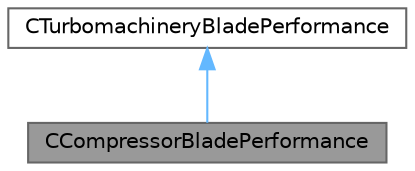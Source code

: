 digraph "CCompressorBladePerformance"
{
 // LATEX_PDF_SIZE
  bgcolor="transparent";
  edge [fontname=Helvetica,fontsize=10,labelfontname=Helvetica,labelfontsize=10];
  node [fontname=Helvetica,fontsize=10,shape=box,height=0.2,width=0.4];
  Node1 [id="Node000001",label="CCompressorBladePerformance",height=0.2,width=0.4,color="gray40", fillcolor="grey60", style="filled", fontcolor="black",tooltip=" "];
  Node2 -> Node1 [id="edge1_Node000001_Node000002",dir="back",color="steelblue1",style="solid",tooltip=" "];
  Node2 [id="Node000002",label="CTurbomachineryBladePerformance",height=0.2,width=0.4,color="gray40", fillcolor="white", style="filled",URL="$classCTurbomachineryBladePerformance.html",tooltip="Class containing additional states and performance calculation routines for blades in different turbo..."];
}
